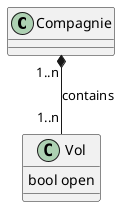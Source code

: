 @startuml
class Compagnie {
}
class Vol {
bool open
}
Compagnie "1..n" *-- "1..n" Vol : contains
@enduml

